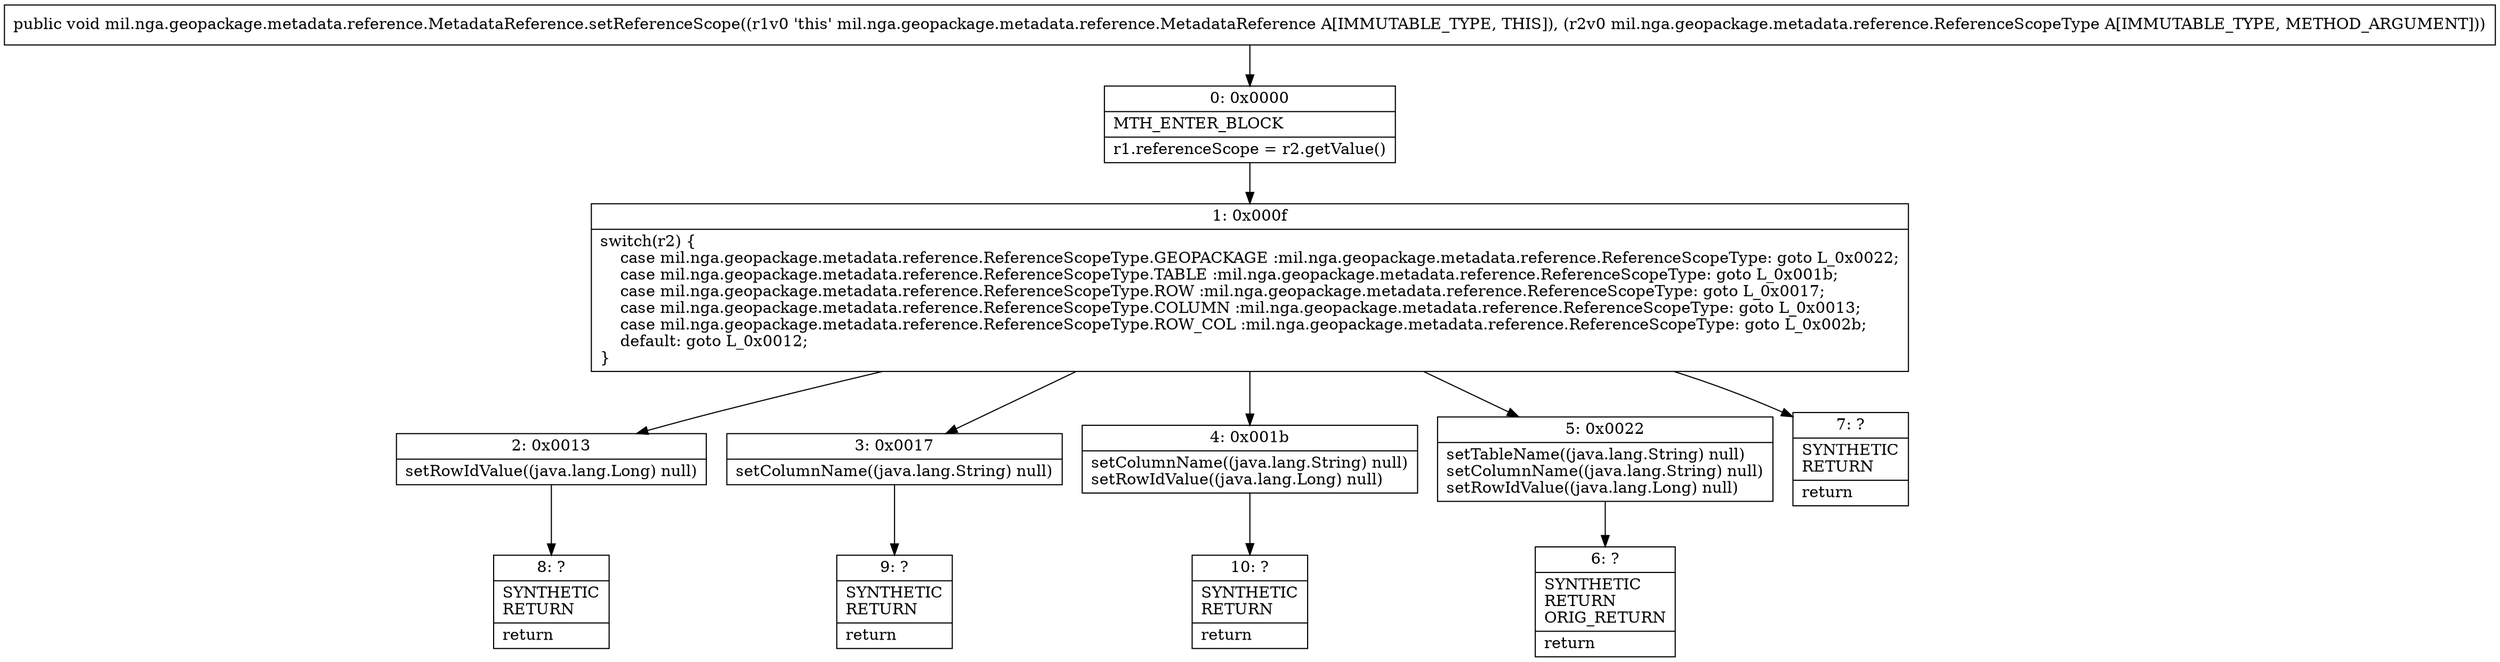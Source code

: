 digraph "CFG formil.nga.geopackage.metadata.reference.MetadataReference.setReferenceScope(Lmil\/nga\/geopackage\/metadata\/reference\/ReferenceScopeType;)V" {
Node_0 [shape=record,label="{0\:\ 0x0000|MTH_ENTER_BLOCK\l|r1.referenceScope = r2.getValue()\l}"];
Node_1 [shape=record,label="{1\:\ 0x000f|switch(r2) \{\l    case mil.nga.geopackage.metadata.reference.ReferenceScopeType.GEOPACKAGE :mil.nga.geopackage.metadata.reference.ReferenceScopeType: goto L_0x0022;\l    case mil.nga.geopackage.metadata.reference.ReferenceScopeType.TABLE :mil.nga.geopackage.metadata.reference.ReferenceScopeType: goto L_0x001b;\l    case mil.nga.geopackage.metadata.reference.ReferenceScopeType.ROW :mil.nga.geopackage.metadata.reference.ReferenceScopeType: goto L_0x0017;\l    case mil.nga.geopackage.metadata.reference.ReferenceScopeType.COLUMN :mil.nga.geopackage.metadata.reference.ReferenceScopeType: goto L_0x0013;\l    case mil.nga.geopackage.metadata.reference.ReferenceScopeType.ROW_COL :mil.nga.geopackage.metadata.reference.ReferenceScopeType: goto L_0x002b;\l    default: goto L_0x0012;\l\}\l}"];
Node_2 [shape=record,label="{2\:\ 0x0013|setRowIdValue((java.lang.Long) null)\l}"];
Node_3 [shape=record,label="{3\:\ 0x0017|setColumnName((java.lang.String) null)\l}"];
Node_4 [shape=record,label="{4\:\ 0x001b|setColumnName((java.lang.String) null)\lsetRowIdValue((java.lang.Long) null)\l}"];
Node_5 [shape=record,label="{5\:\ 0x0022|setTableName((java.lang.String) null)\lsetColumnName((java.lang.String) null)\lsetRowIdValue((java.lang.Long) null)\l}"];
Node_6 [shape=record,label="{6\:\ ?|SYNTHETIC\lRETURN\lORIG_RETURN\l|return\l}"];
Node_7 [shape=record,label="{7\:\ ?|SYNTHETIC\lRETURN\l|return\l}"];
Node_8 [shape=record,label="{8\:\ ?|SYNTHETIC\lRETURN\l|return\l}"];
Node_9 [shape=record,label="{9\:\ ?|SYNTHETIC\lRETURN\l|return\l}"];
Node_10 [shape=record,label="{10\:\ ?|SYNTHETIC\lRETURN\l|return\l}"];
MethodNode[shape=record,label="{public void mil.nga.geopackage.metadata.reference.MetadataReference.setReferenceScope((r1v0 'this' mil.nga.geopackage.metadata.reference.MetadataReference A[IMMUTABLE_TYPE, THIS]), (r2v0 mil.nga.geopackage.metadata.reference.ReferenceScopeType A[IMMUTABLE_TYPE, METHOD_ARGUMENT])) }"];
MethodNode -> Node_0;
Node_0 -> Node_1;
Node_1 -> Node_2;
Node_1 -> Node_3;
Node_1 -> Node_4;
Node_1 -> Node_5;
Node_1 -> Node_7;
Node_2 -> Node_8;
Node_3 -> Node_9;
Node_4 -> Node_10;
Node_5 -> Node_6;
}

